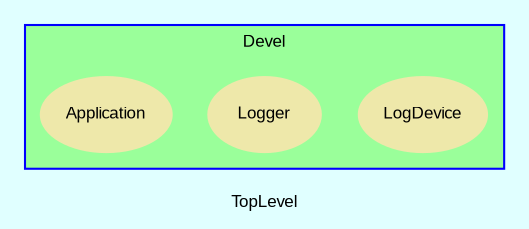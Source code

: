 digraph TopLevel {
    bgcolor = lightcyan1
    fontname = Arial
    label = "TopLevel"
    fontsize = 8
    node [
        fontname = Arial,
        color = black,
        fontsize = 8
    ]

    subgraph cluster_2 {
        bgcolor = palegreen1
        fontname = Arial
        color = blue
        label = "Devel"
        LogDevice [
            style = filled,
            URL = "classes/Devel/LogDevice.html",
            fontcolor = black,
            color = palegoldenrod,
            label = "LogDevice"
        ]

        Logger [
            style = filled,
            URL = "classes/Devel/Logger.html",
            fontcolor = black,
            color = palegoldenrod,
            label = "Logger"
        ]

        Application [
            style = filled,
            URL = "classes/Devel/Application.html",
            fontcolor = black,
            color = palegoldenrod,
            label = "Application"
        ]

    }

}

